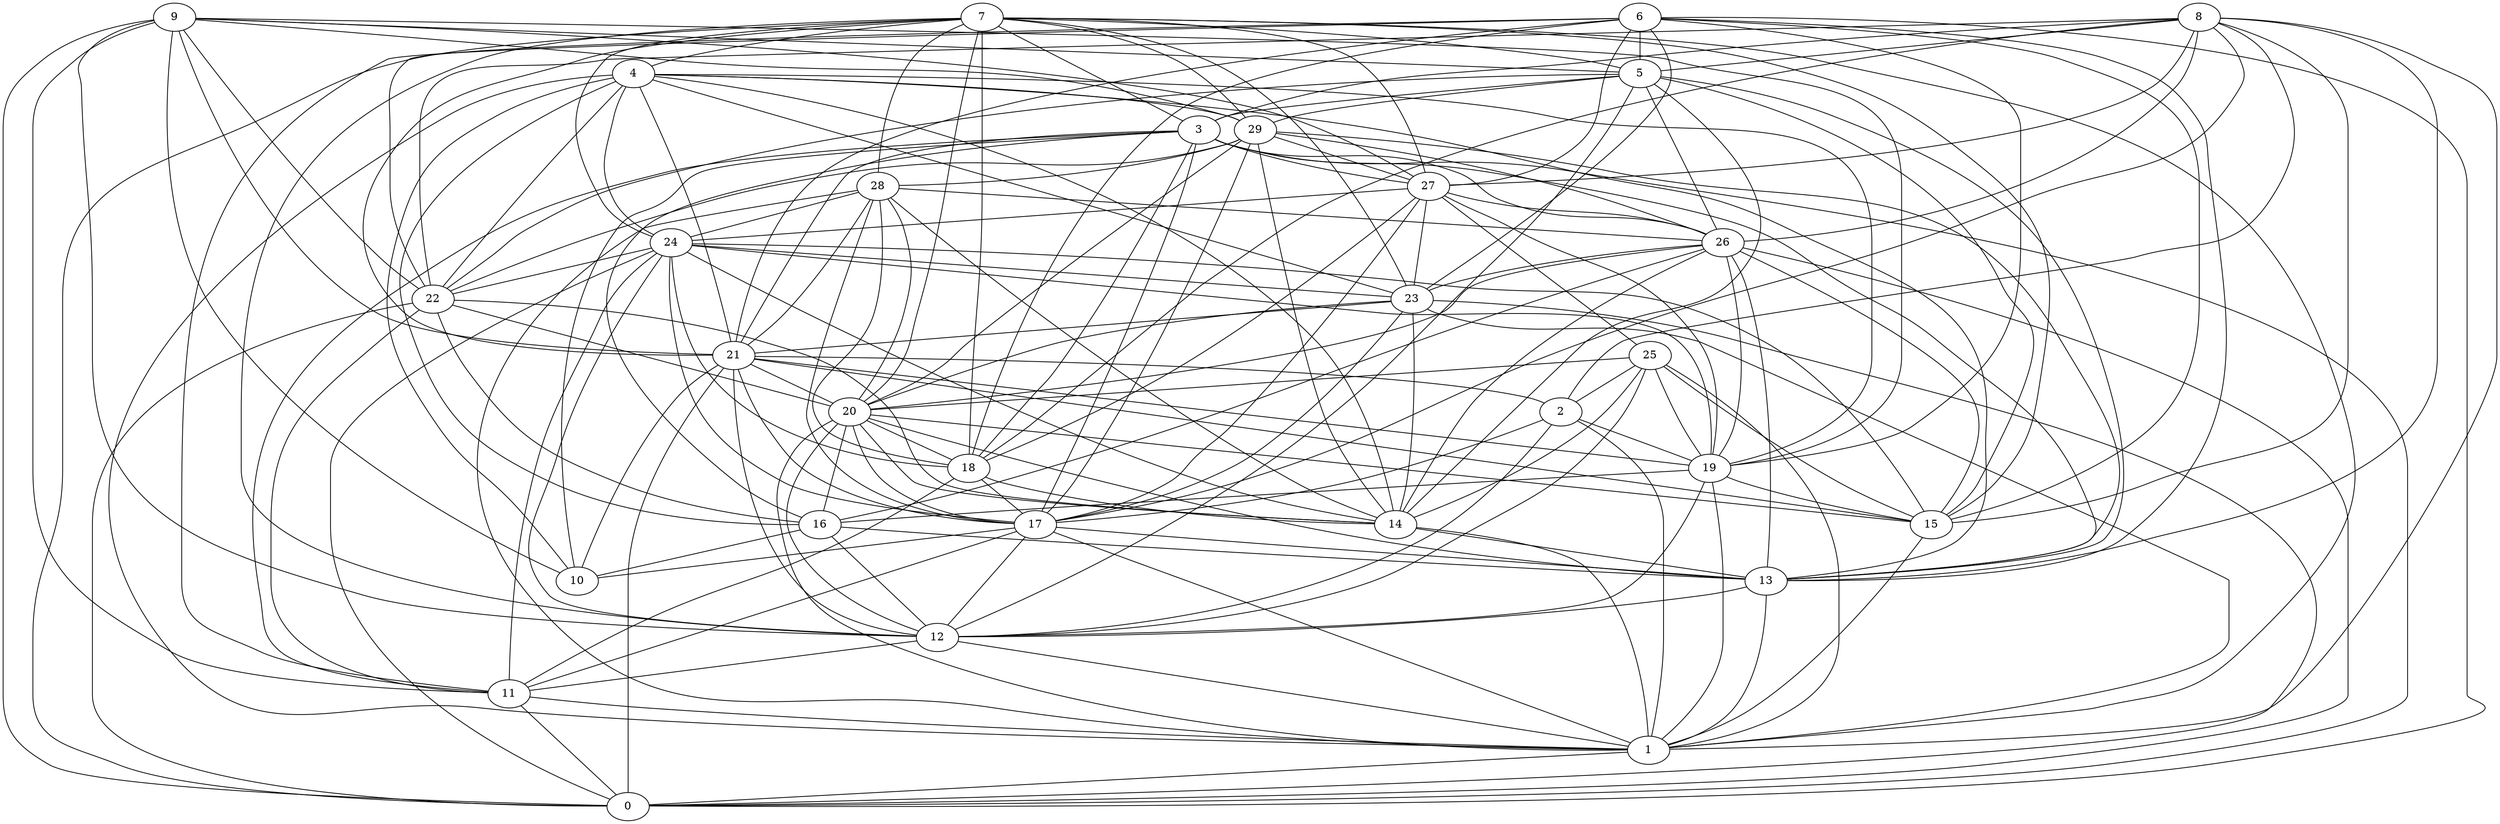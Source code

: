digraph GG_graph {

subgraph G_graph {
edge [color = black]
"19" -> "1" [dir = none]
"19" -> "15" [dir = none]
"20" -> "17" [dir = none]
"20" -> "12" [dir = none]
"11" -> "0" [dir = none]
"18" -> "11" [dir = none]
"18" -> "17" [dir = none]
"18" -> "14" [dir = none]
"22" -> "11" [dir = none]
"22" -> "16" [dir = none]
"9" -> "19" [dir = none]
"9" -> "29" [dir = none]
"9" -> "10" [dir = none]
"9" -> "21" [dir = none]
"9" -> "11" [dir = none]
"9" -> "27" [dir = none]
"9" -> "22" [dir = none]
"1" -> "0" [dir = none]
"29" -> "20" [dir = none]
"29" -> "14" [dir = none]
"29" -> "22" [dir = none]
"29" -> "28" [dir = none]
"15" -> "1" [dir = none]
"27" -> "19" [dir = none]
"28" -> "14" [dir = none]
"28" -> "17" [dir = none]
"28" -> "1" [dir = none]
"28" -> "21" [dir = none]
"28" -> "24" [dir = none]
"7" -> "15" [dir = none]
"7" -> "21" [dir = none]
"7" -> "24" [dir = none]
"7" -> "27" [dir = none]
"7" -> "3" [dir = none]
"7" -> "1" [dir = none]
"7" -> "5" [dir = none]
"17" -> "1" [dir = none]
"17" -> "11" [dir = none]
"17" -> "12" [dir = none]
"4" -> "23" [dir = none]
"4" -> "16" [dir = none]
"4" -> "1" [dir = none]
"4" -> "13" [dir = none]
"4" -> "21" [dir = none]
"4" -> "14" [dir = none]
"4" -> "10" [dir = none]
"16" -> "10" [dir = none]
"6" -> "0" [dir = none]
"6" -> "5" [dir = none]
"6" -> "22" [dir = none]
"3" -> "27" [dir = none]
"3" -> "16" [dir = none]
"3" -> "11" [dir = none]
"3" -> "21" [dir = none]
"3" -> "18" [dir = none]
"3" -> "10" [dir = none]
"3" -> "13" [dir = none]
"5" -> "26" [dir = none]
"5" -> "15" [dir = none]
"5" -> "29" [dir = none]
"5" -> "3" [dir = none]
"14" -> "13" [dir = none]
"26" -> "23" [dir = none]
"26" -> "13" [dir = none]
"26" -> "20" [dir = none]
"26" -> "14" [dir = none]
"8" -> "22" [dir = none]
"8" -> "3" [dir = none]
"8" -> "17" [dir = none]
"8" -> "13" [dir = none]
"8" -> "15" [dir = none]
"24" -> "12" [dir = none]
"24" -> "11" [dir = none]
"24" -> "15" [dir = none]
"24" -> "23" [dir = none]
"21" -> "2" [dir = none]
"21" -> "19" [dir = none]
"21" -> "12" [dir = none]
"21" -> "15" [dir = none]
"21" -> "0" [dir = none]
"21" -> "17" [dir = none]
"23" -> "17" [dir = none]
"25" -> "20" [dir = none]
"25" -> "2" [dir = none]
"25" -> "12" [dir = none]
"2" -> "1" [dir = none]
"2" -> "12" [dir = none]
"20" -> "1" [dir = none]
"20" -> "18" [dir = none]
"5" -> "13" [dir = none]
"7" -> "28" [dir = none]
"7" -> "20" [dir = none]
"20" -> "13" [dir = none]
"24" -> "19" [dir = none]
"29" -> "26" [dir = none]
"26" -> "0" [dir = none]
"2" -> "17" [dir = none]
"28" -> "18" [dir = none]
"5" -> "14" [dir = none]
"8" -> "18" [dir = none]
"21" -> "20" [dir = none]
"7" -> "0" [dir = none]
"4" -> "19" [dir = none]
"27" -> "17" [dir = none]
"7" -> "29" [dir = none]
"21" -> "10" [dir = none]
"3" -> "17" [dir = none]
"14" -> "1" [dir = none]
"28" -> "26" [dir = none]
"6" -> "18" [dir = none]
"8" -> "1" [dir = none]
"13" -> "1" [dir = none]
"17" -> "13" [dir = none]
"8" -> "27" [dir = none]
"25" -> "1" [dir = none]
"24" -> "17" [dir = none]
"24" -> "0" [dir = none]
"7" -> "23" [dir = none]
"16" -> "12" [dir = none]
"27" -> "25" [dir = none]
"11" -> "1" [dir = none]
"17" -> "10" [dir = none]
"9" -> "0" [dir = none]
"7" -> "18" [dir = none]
"25" -> "15" [dir = none]
"23" -> "1" [dir = none]
"12" -> "11" [dir = none]
"23" -> "20" [dir = none]
"3" -> "0" [dir = none]
"23" -> "21" [dir = none]
"16" -> "13" [dir = none]
"13" -> "12" [dir = none]
"27" -> "18" [dir = none]
"20" -> "14" [dir = none]
"24" -> "22" [dir = none]
"8" -> "2" [dir = none]
"9" -> "5" [dir = none]
"22" -> "0" [dir = none]
"27" -> "26" [dir = none]
"27" -> "23" [dir = none]
"6" -> "15" [dir = none]
"5" -> "12" [dir = none]
"24" -> "18" [dir = none]
"20" -> "16" [dir = none]
"6" -> "27" [dir = none]
"24" -> "14" [dir = none]
"5" -> "22" [dir = none]
"12" -> "1" [dir = none]
"22" -> "14" [dir = none]
"7" -> "4" [dir = none]
"25" -> "14" [dir = none]
"27" -> "24" [dir = none]
"6" -> "21" [dir = none]
"29" -> "17" [dir = none]
"6" -> "19" [dir = none]
"23" -> "14" [dir = none]
"26" -> "16" [dir = none]
"26" -> "19" [dir = none]
"19" -> "16" [dir = none]
"4" -> "29" [dir = none]
"8" -> "5" [dir = none]
"8" -> "26" [dir = none]
"4" -> "22" [dir = none]
"19" -> "12" [dir = none]
"6" -> "23" [dir = none]
"29" -> "27" [dir = none]
"22" -> "20" [dir = none]
"4" -> "24" [dir = none]
"26" -> "15" [dir = none]
"7" -> "12" [dir = none]
"23" -> "0" [dir = none]
"6" -> "11" [dir = none]
"29" -> "13" [dir = none]
"20" -> "15" [dir = none]
"2" -> "19" [dir = none]
"6" -> "13" [dir = none]
"3" -> "26" [dir = none]
"25" -> "19" [dir = none]
"28" -> "20" [dir = none]
"9" -> "12" [dir = none]
}

}
